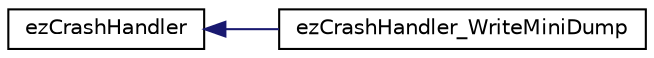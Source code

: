 digraph "Graphical Class Hierarchy"
{
 // LATEX_PDF_SIZE
  edge [fontname="Helvetica",fontsize="10",labelfontname="Helvetica",labelfontsize="10"];
  node [fontname="Helvetica",fontsize="10",shape=record];
  rankdir="LR";
  Node0 [label="ezCrashHandler",height=0.2,width=0.4,color="black", fillcolor="white", style="filled",URL="$db/d82/classez_crash_handler.htm",tooltip="Helper class to manage the top level exception handler."];
  Node0 -> Node1 [dir="back",color="midnightblue",fontsize="10",style="solid",fontname="Helvetica"];
  Node1 [label="ezCrashHandler_WriteMiniDump",height=0.2,width=0.4,color="black", fillcolor="white", style="filled",URL="$d7/d50/classez_crash_handler___write_mini_dump.htm",tooltip="A default implementation of ezCrashHandler that tries to write a mini-dump and prints the callstack."];
}
